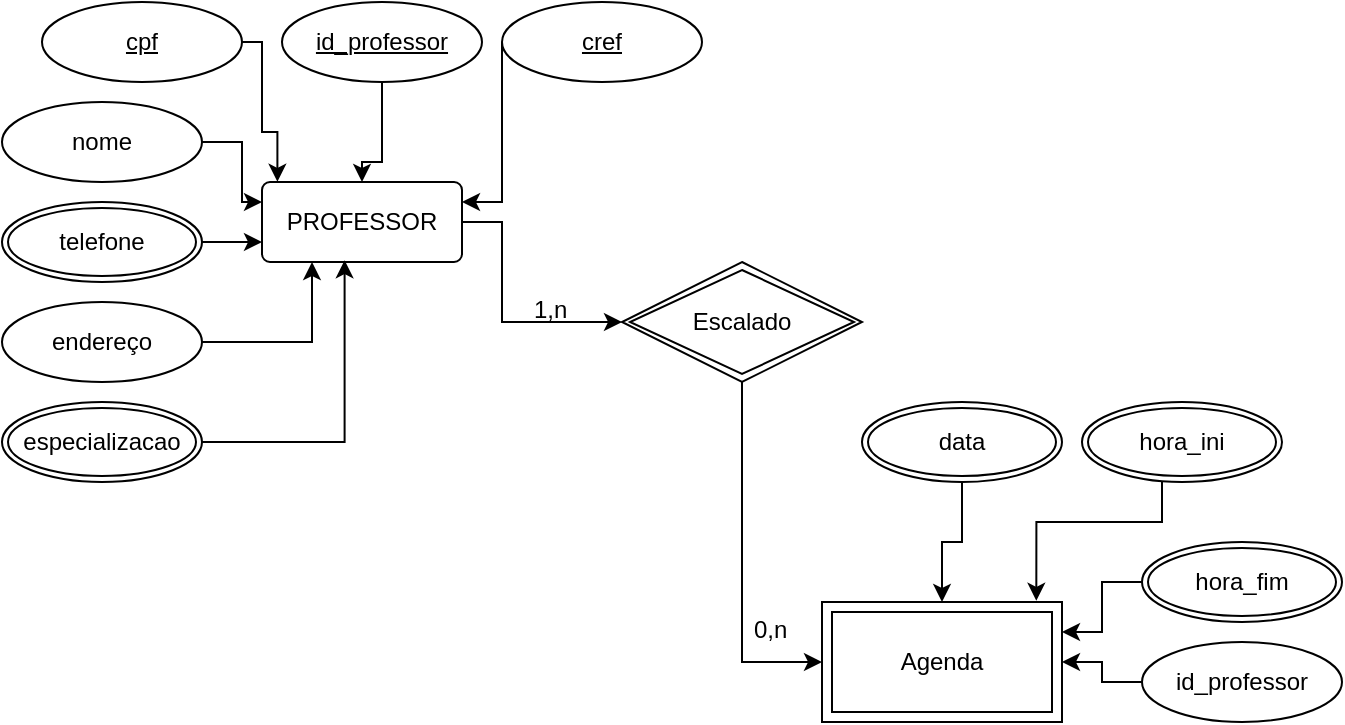 <mxfile version="15.2.9" type="github">
  <diagram id="f8S4uAUe_257wGlPpIRw" name="Page-1">
    <mxGraphModel dx="1865" dy="1716" grid="1" gridSize="10" guides="1" tooltips="1" connect="1" arrows="1" fold="1" page="1" pageScale="1" pageWidth="827" pageHeight="1169" math="0" shadow="0">
      <root>
        <mxCell id="0" />
        <mxCell id="1" parent="0" />
        <mxCell id="EmusEBOhWH430v7L6ggN-1" value="Agenda" style="shape=ext;margin=3;double=1;whiteSpace=wrap;html=1;align=center;" parent="1" vertex="1">
          <mxGeometry x="310" y="250" width="120" height="60" as="geometry" />
        </mxCell>
        <mxCell id="EmusEBOhWH430v7L6ggN-6" value="" style="edgeStyle=orthogonalEdgeStyle;rounded=0;orthogonalLoop=1;jettySize=auto;html=1;" parent="1" source="EmusEBOhWH430v7L6ggN-2" target="EmusEBOhWH430v7L6ggN-1" edge="1">
          <mxGeometry relative="1" as="geometry" />
        </mxCell>
        <mxCell id="EmusEBOhWH430v7L6ggN-2" value="data" style="ellipse;shape=doubleEllipse;margin=3;whiteSpace=wrap;html=1;align=center;" parent="1" vertex="1">
          <mxGeometry x="330" y="150" width="100" height="40" as="geometry" />
        </mxCell>
        <mxCell id="EmusEBOhWH430v7L6ggN-8" style="edgeStyle=orthogonalEdgeStyle;rounded=0;orthogonalLoop=1;jettySize=auto;html=1;entryX=0.893;entryY=-0.01;entryDx=0;entryDy=0;entryPerimeter=0;" parent="1" source="EmusEBOhWH430v7L6ggN-3" target="EmusEBOhWH430v7L6ggN-1" edge="1">
          <mxGeometry relative="1" as="geometry">
            <Array as="points">
              <mxPoint x="480" y="210" />
              <mxPoint x="417" y="210" />
            </Array>
          </mxGeometry>
        </mxCell>
        <mxCell id="EmusEBOhWH430v7L6ggN-3" value="hora_ini" style="ellipse;shape=doubleEllipse;margin=3;whiteSpace=wrap;html=1;align=center;" parent="1" vertex="1">
          <mxGeometry x="440" y="150" width="100" height="40" as="geometry" />
        </mxCell>
        <mxCell id="EmusEBOhWH430v7L6ggN-9" style="edgeStyle=orthogonalEdgeStyle;rounded=0;orthogonalLoop=1;jettySize=auto;html=1;entryX=1;entryY=0.25;entryDx=0;entryDy=0;" parent="1" source="EmusEBOhWH430v7L6ggN-4" target="EmusEBOhWH430v7L6ggN-1" edge="1">
          <mxGeometry relative="1" as="geometry" />
        </mxCell>
        <mxCell id="EmusEBOhWH430v7L6ggN-4" value="hora_fim" style="ellipse;shape=doubleEllipse;margin=3;whiteSpace=wrap;html=1;align=center;" parent="1" vertex="1">
          <mxGeometry x="470" y="220" width="100" height="40" as="geometry" />
        </mxCell>
        <mxCell id="EmusEBOhWH430v7L6ggN-10" style="edgeStyle=orthogonalEdgeStyle;rounded=0;orthogonalLoop=1;jettySize=auto;html=1;" parent="1" source="EmusEBOhWH430v7L6ggN-5" target="EmusEBOhWH430v7L6ggN-1" edge="1">
          <mxGeometry relative="1" as="geometry" />
        </mxCell>
        <mxCell id="EmusEBOhWH430v7L6ggN-5" value="id_professor" style="ellipse;whiteSpace=wrap;html=1;align=center;" parent="1" vertex="1">
          <mxGeometry x="470" y="270" width="100" height="40" as="geometry" />
        </mxCell>
        <mxCell id="EmusEBOhWH430v7L6ggN-16" value="" style="edgeStyle=orthogonalEdgeStyle;rounded=0;orthogonalLoop=1;jettySize=auto;html=1;" parent="1" source="EmusEBOhWH430v7L6ggN-12" target="EmusEBOhWH430v7L6ggN-15" edge="1">
          <mxGeometry relative="1" as="geometry">
            <Array as="points">
              <mxPoint x="150" y="60" />
            </Array>
          </mxGeometry>
        </mxCell>
        <mxCell id="EmusEBOhWH430v7L6ggN-12" value="PROFESSOR" style="rounded=1;arcSize=10;whiteSpace=wrap;html=1;align=center;" parent="1" vertex="1">
          <mxGeometry x="30" y="40" width="100" height="40" as="geometry" />
        </mxCell>
        <mxCell id="EmusEBOhWH430v7L6ggN-17" style="edgeStyle=orthogonalEdgeStyle;rounded=0;orthogonalLoop=1;jettySize=auto;html=1;entryX=0;entryY=0.5;entryDx=0;entryDy=0;" parent="1" source="EmusEBOhWH430v7L6ggN-15" target="EmusEBOhWH430v7L6ggN-1" edge="1">
          <mxGeometry relative="1" as="geometry" />
        </mxCell>
        <mxCell id="EmusEBOhWH430v7L6ggN-15" value="Escalado" style="shape=rhombus;double=1;perimeter=rhombusPerimeter;whiteSpace=wrap;html=1;align=center;" parent="1" vertex="1">
          <mxGeometry x="210" y="80" width="120" height="60" as="geometry" />
        </mxCell>
        <mxCell id="EmusEBOhWH430v7L6ggN-19" style="edgeStyle=orthogonalEdgeStyle;rounded=0;orthogonalLoop=1;jettySize=auto;html=1;entryX=0.5;entryY=0;entryDx=0;entryDy=0;" parent="1" source="EmusEBOhWH430v7L6ggN-18" target="EmusEBOhWH430v7L6ggN-12" edge="1">
          <mxGeometry relative="1" as="geometry">
            <Array as="points">
              <mxPoint x="90" y="30" />
              <mxPoint x="80" y="30" />
            </Array>
          </mxGeometry>
        </mxCell>
        <mxCell id="EmusEBOhWH430v7L6ggN-18" value="id_professor" style="ellipse;whiteSpace=wrap;html=1;align=center;fontStyle=4;" parent="1" vertex="1">
          <mxGeometry x="40" y="-50" width="100" height="40" as="geometry" />
        </mxCell>
        <mxCell id="EmusEBOhWH430v7L6ggN-33" style="edgeStyle=orthogonalEdgeStyle;rounded=0;orthogonalLoop=1;jettySize=auto;html=1;entryX=0.077;entryY=-0.002;entryDx=0;entryDy=0;entryPerimeter=0;" parent="1" source="EmusEBOhWH430v7L6ggN-21" target="EmusEBOhWH430v7L6ggN-12" edge="1">
          <mxGeometry relative="1" as="geometry">
            <Array as="points">
              <mxPoint x="30" y="-30" />
              <mxPoint x="30" y="15" />
              <mxPoint x="38" y="15" />
            </Array>
          </mxGeometry>
        </mxCell>
        <mxCell id="EmusEBOhWH430v7L6ggN-21" value="cpf" style="ellipse;whiteSpace=wrap;html=1;align=center;fontStyle=4" parent="1" vertex="1">
          <mxGeometry x="-80" y="-50" width="100" height="40" as="geometry" />
        </mxCell>
        <mxCell id="EmusEBOhWH430v7L6ggN-32" style="edgeStyle=orthogonalEdgeStyle;rounded=0;orthogonalLoop=1;jettySize=auto;html=1;entryX=0;entryY=0.25;entryDx=0;entryDy=0;" parent="1" source="EmusEBOhWH430v7L6ggN-22" target="EmusEBOhWH430v7L6ggN-12" edge="1">
          <mxGeometry relative="1" as="geometry" />
        </mxCell>
        <mxCell id="EmusEBOhWH430v7L6ggN-22" value="nome" style="ellipse;whiteSpace=wrap;html=1;align=center;" parent="1" vertex="1">
          <mxGeometry x="-100" width="100" height="40" as="geometry" />
        </mxCell>
        <mxCell id="EmusEBOhWH430v7L6ggN-23" style="edgeStyle=orthogonalEdgeStyle;rounded=0;orthogonalLoop=1;jettySize=auto;html=1;exitX=0.5;exitY=1;exitDx=0;exitDy=0;" parent="1" source="EmusEBOhWH430v7L6ggN-21" target="EmusEBOhWH430v7L6ggN-21" edge="1">
          <mxGeometry relative="1" as="geometry" />
        </mxCell>
        <mxCell id="EmusEBOhWH430v7L6ggN-30" style="edgeStyle=orthogonalEdgeStyle;rounded=0;orthogonalLoop=1;jettySize=auto;html=1;entryX=0;entryY=0.75;entryDx=0;entryDy=0;" parent="1" source="EmusEBOhWH430v7L6ggN-24" target="EmusEBOhWH430v7L6ggN-12" edge="1">
          <mxGeometry relative="1" as="geometry" />
        </mxCell>
        <mxCell id="EmusEBOhWH430v7L6ggN-24" value="telefone" style="ellipse;shape=doubleEllipse;margin=3;whiteSpace=wrap;html=1;align=center;" parent="1" vertex="1">
          <mxGeometry x="-100" y="50" width="100" height="40" as="geometry" />
        </mxCell>
        <mxCell id="EmusEBOhWH430v7L6ggN-29" style="edgeStyle=orthogonalEdgeStyle;rounded=0;orthogonalLoop=1;jettySize=auto;html=1;entryX=0.25;entryY=1;entryDx=0;entryDy=0;" parent="1" source="EmusEBOhWH430v7L6ggN-25" target="EmusEBOhWH430v7L6ggN-12" edge="1">
          <mxGeometry relative="1" as="geometry" />
        </mxCell>
        <mxCell id="EmusEBOhWH430v7L6ggN-25" value="endereço" style="ellipse;whiteSpace=wrap;html=1;align=center;" parent="1" vertex="1">
          <mxGeometry x="-100" y="100" width="100" height="40" as="geometry" />
        </mxCell>
        <mxCell id="EmusEBOhWH430v7L6ggN-34" style="edgeStyle=orthogonalEdgeStyle;rounded=0;orthogonalLoop=1;jettySize=auto;html=1;entryX=1;entryY=0.25;entryDx=0;entryDy=0;" parent="1" source="EmusEBOhWH430v7L6ggN-26" target="EmusEBOhWH430v7L6ggN-12" edge="1">
          <mxGeometry relative="1" as="geometry">
            <Array as="points">
              <mxPoint x="150" y="50" />
            </Array>
          </mxGeometry>
        </mxCell>
        <mxCell id="EmusEBOhWH430v7L6ggN-26" value="cref" style="ellipse;whiteSpace=wrap;html=1;align=center;fontStyle=4" parent="1" vertex="1">
          <mxGeometry x="150" y="-50" width="100" height="40" as="geometry" />
        </mxCell>
        <mxCell id="EmusEBOhWH430v7L6ggN-28" style="edgeStyle=orthogonalEdgeStyle;rounded=0;orthogonalLoop=1;jettySize=auto;html=1;entryX=0.413;entryY=0.978;entryDx=0;entryDy=0;entryPerimeter=0;" parent="1" source="EmusEBOhWH430v7L6ggN-27" target="EmusEBOhWH430v7L6ggN-12" edge="1">
          <mxGeometry relative="1" as="geometry" />
        </mxCell>
        <mxCell id="EmusEBOhWH430v7L6ggN-27" value="especializacao" style="ellipse;shape=doubleEllipse;margin=3;whiteSpace=wrap;html=1;align=center;" parent="1" vertex="1">
          <mxGeometry x="-100" y="150" width="100" height="40" as="geometry" />
        </mxCell>
        <mxCell id="EmusEBOhWH430v7L6ggN-35" value="0,n" style="text;strokeColor=none;fillColor=none;spacingLeft=4;spacingRight=4;overflow=hidden;rotatable=0;points=[[0,0.5],[1,0.5]];portConstraint=eastwest;fontSize=12;" parent="1" vertex="1">
          <mxGeometry x="270" y="250" width="40" height="30" as="geometry" />
        </mxCell>
        <mxCell id="EmusEBOhWH430v7L6ggN-36" value="1,n" style="text;strokeColor=none;fillColor=none;spacingLeft=4;spacingRight=4;overflow=hidden;rotatable=0;points=[[0,0.5],[1,0.5]];portConstraint=eastwest;fontSize=12;" parent="1" vertex="1">
          <mxGeometry x="160" y="90" width="40" height="30" as="geometry" />
        </mxCell>
      </root>
    </mxGraphModel>
  </diagram>
</mxfile>

